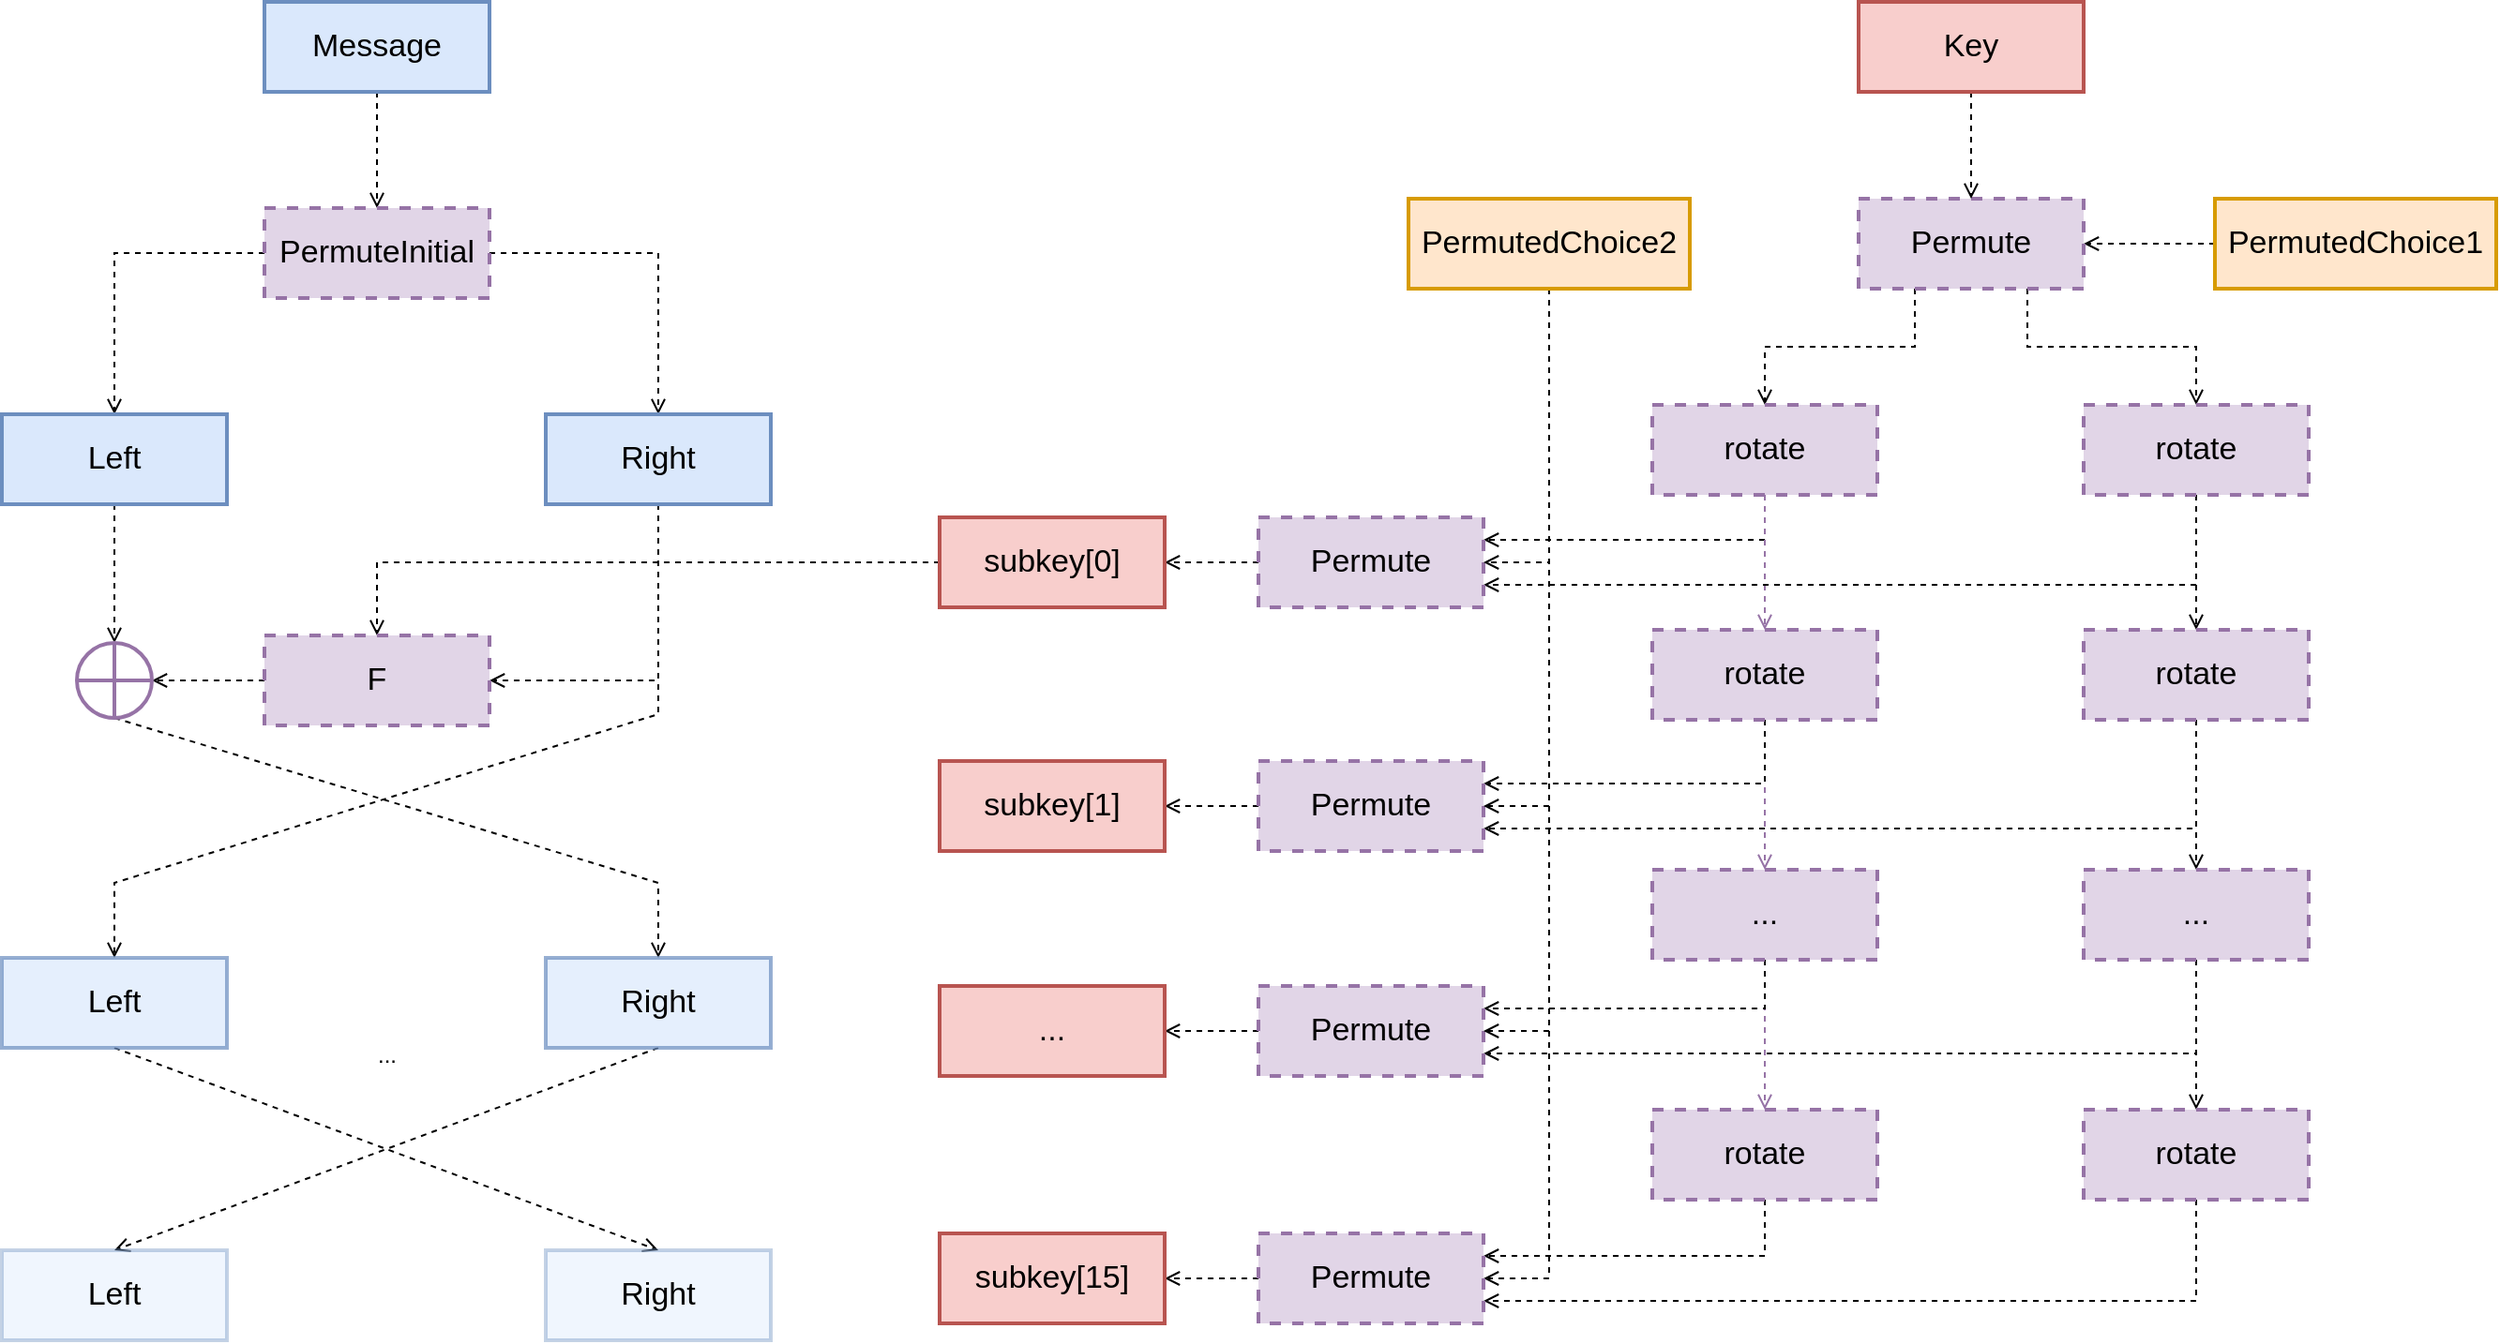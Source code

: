 <mxfile version="14.6.13" type="device" pages="3"><diagram id="N3jHE0rApuVfyo-X_tiv" name="des"><mxGraphModel dx="2693" dy="1672" grid="1" gridSize="10" guides="1" tooltips="1" connect="1" arrows="1" fold="1" page="1" pageScale="1" pageWidth="850" pageHeight="1100" math="0" shadow="0"><root><mxCell id="0"/><mxCell id="1" parent="0"/><mxCell id="tUzyamwveSQnFuCTF_7O-3" style="edgeStyle=orthogonalEdgeStyle;rounded=0;orthogonalLoop=1;jettySize=auto;html=1;exitX=0.5;exitY=1;exitDx=0;exitDy=0;entryX=0.5;entryY=0;entryDx=0;entryDy=0;endArrow=open;endFill=0;dashed=1;" edge="1" parent="1" source="tUzyamwveSQnFuCTF_7O-1" target="tUzyamwveSQnFuCTF_7O-2"><mxGeometry relative="1" as="geometry"/></mxCell><mxCell id="tUzyamwveSQnFuCTF_7O-1" value="Message" style="rounded=0;whiteSpace=wrap;html=1;strokeWidth=2;fontSize=17;fillColor=#dae8fc;strokeColor=#6c8ebf;" vertex="1" parent="1"><mxGeometry x="-170" y="200" width="120" height="48" as="geometry"/></mxCell><mxCell id="tUzyamwveSQnFuCTF_7O-52" style="edgeStyle=orthogonalEdgeStyle;rounded=0;orthogonalLoop=1;jettySize=auto;html=1;exitX=0;exitY=0.5;exitDx=0;exitDy=0;entryX=0.5;entryY=0;entryDx=0;entryDy=0;dashed=1;endArrow=open;endFill=0;" edge="1" parent="1" source="tUzyamwveSQnFuCTF_7O-2" target="tUzyamwveSQnFuCTF_7O-50"><mxGeometry relative="1" as="geometry"/></mxCell><mxCell id="tUzyamwveSQnFuCTF_7O-53" style="edgeStyle=orthogonalEdgeStyle;rounded=0;orthogonalLoop=1;jettySize=auto;html=1;exitX=1;exitY=0.5;exitDx=0;exitDy=0;entryX=0.5;entryY=0;entryDx=0;entryDy=0;dashed=1;endArrow=open;endFill=0;" edge="1" parent="1" source="tUzyamwveSQnFuCTF_7O-2" target="tUzyamwveSQnFuCTF_7O-51"><mxGeometry relative="1" as="geometry"/></mxCell><mxCell id="tUzyamwveSQnFuCTF_7O-2" value="PermuteInitial" style="rounded=0;whiteSpace=wrap;html=1;strokeWidth=2;fontSize=17;fillColor=#e1d5e7;strokeColor=#9673a6;dashed=1;" vertex="1" parent="1"><mxGeometry x="-170" y="310" width="120" height="48" as="geometry"/></mxCell><mxCell id="tUzyamwveSQnFuCTF_7O-6" style="edgeStyle=orthogonalEdgeStyle;rounded=0;orthogonalLoop=1;jettySize=auto;html=1;exitX=0;exitY=0.5;exitDx=0;exitDy=0;entryX=1;entryY=0.5;entryDx=0;entryDy=0;dashed=1;endArrow=open;endFill=0;" edge="1" parent="1" source="tUzyamwveSQnFuCTF_7O-4" target="tUzyamwveSQnFuCTF_7O-5"><mxGeometry relative="1" as="geometry"/></mxCell><mxCell id="tUzyamwveSQnFuCTF_7O-4" value="PermutedChoice1" style="rounded=0;whiteSpace=wrap;html=1;strokeWidth=2;fontSize=17;fillColor=#ffe6cc;strokeColor=#d79b00;" vertex="1" parent="1"><mxGeometry x="870" y="305" width="150" height="48" as="geometry"/></mxCell><mxCell id="tUzyamwveSQnFuCTF_7O-9" style="edgeStyle=orthogonalEdgeStyle;rounded=0;orthogonalLoop=1;jettySize=auto;html=1;exitX=0.25;exitY=1;exitDx=0;exitDy=0;dashed=1;endArrow=open;endFill=0;entryX=0.5;entryY=0;entryDx=0;entryDy=0;" edge="1" parent="1" source="tUzyamwveSQnFuCTF_7O-5" target="tUzyamwveSQnFuCTF_7O-10"><mxGeometry relative="1" as="geometry"><mxPoint x="620" y="415" as="targetPoint"/></mxGeometry></mxCell><mxCell id="tUzyamwveSQnFuCTF_7O-12" style="edgeStyle=orthogonalEdgeStyle;rounded=0;orthogonalLoop=1;jettySize=auto;html=1;exitX=0.75;exitY=1;exitDx=0;exitDy=0;entryX=0.5;entryY=0;entryDx=0;entryDy=0;dashed=1;endArrow=open;endFill=0;" edge="1" parent="1" source="tUzyamwveSQnFuCTF_7O-5" target="tUzyamwveSQnFuCTF_7O-11"><mxGeometry relative="1" as="geometry"/></mxCell><mxCell id="tUzyamwveSQnFuCTF_7O-5" value="Permute" style="rounded=0;whiteSpace=wrap;html=1;strokeWidth=2;fontSize=17;dashed=1;fillColor=#e1d5e7;strokeColor=#9673a6;" vertex="1" parent="1"><mxGeometry x="680" y="305" width="120" height="48" as="geometry"/></mxCell><mxCell id="tUzyamwveSQnFuCTF_7O-8" style="edgeStyle=orthogonalEdgeStyle;rounded=0;orthogonalLoop=1;jettySize=auto;html=1;exitX=0.5;exitY=1;exitDx=0;exitDy=0;entryX=0.5;entryY=0;entryDx=0;entryDy=0;dashed=1;endArrow=open;endFill=0;" edge="1" parent="1" source="tUzyamwveSQnFuCTF_7O-7" target="tUzyamwveSQnFuCTF_7O-5"><mxGeometry relative="1" as="geometry"/></mxCell><mxCell id="tUzyamwveSQnFuCTF_7O-7" value="Key" style="rounded=0;whiteSpace=wrap;html=1;strokeWidth=2;fontSize=17;fillColor=#f8cecc;strokeColor=#b85450;" vertex="1" parent="1"><mxGeometry x="680" y="200" width="120" height="48" as="geometry"/></mxCell><mxCell id="tUzyamwveSQnFuCTF_7O-16" style="edgeStyle=orthogonalEdgeStyle;rounded=0;orthogonalLoop=1;jettySize=auto;html=1;exitX=0.5;exitY=1;exitDx=0;exitDy=0;entryX=1;entryY=0.25;entryDx=0;entryDy=0;dashed=1;endArrow=open;endFill=0;" edge="1" parent="1" source="tUzyamwveSQnFuCTF_7O-10" target="tUzyamwveSQnFuCTF_7O-15"><mxGeometry relative="1" as="geometry"/></mxCell><mxCell id="tUzyamwveSQnFuCTF_7O-18" style="edgeStyle=orthogonalEdgeStyle;rounded=0;orthogonalLoop=1;jettySize=auto;html=1;exitX=0.5;exitY=1;exitDx=0;exitDy=0;entryX=0.5;entryY=0;entryDx=0;entryDy=0;dashed=1;endArrow=open;endFill=0;fillColor=#e1d5e7;strokeColor=#9673a6;" edge="1" parent="1" source="tUzyamwveSQnFuCTF_7O-10" target="tUzyamwveSQnFuCTF_7O-13"><mxGeometry relative="1" as="geometry"/></mxCell><mxCell id="tUzyamwveSQnFuCTF_7O-10" value="rotate" style="rounded=0;whiteSpace=wrap;html=1;strokeWidth=2;fontSize=17;dashed=1;fillColor=#e1d5e7;strokeColor=#9673a6;" vertex="1" parent="1"><mxGeometry x="570" y="415" width="120" height="48" as="geometry"/></mxCell><mxCell id="tUzyamwveSQnFuCTF_7O-17" style="edgeStyle=orthogonalEdgeStyle;rounded=0;orthogonalLoop=1;jettySize=auto;html=1;exitX=0.5;exitY=1;exitDx=0;exitDy=0;entryX=1;entryY=0.75;entryDx=0;entryDy=0;dashed=1;endArrow=open;endFill=0;" edge="1" parent="1" source="tUzyamwveSQnFuCTF_7O-11" target="tUzyamwveSQnFuCTF_7O-15"><mxGeometry relative="1" as="geometry"/></mxCell><mxCell id="tUzyamwveSQnFuCTF_7O-19" style="edgeStyle=orthogonalEdgeStyle;rounded=0;orthogonalLoop=1;jettySize=auto;html=1;exitX=0.5;exitY=1;exitDx=0;exitDy=0;entryX=0.5;entryY=0;entryDx=0;entryDy=0;dashed=1;endArrow=open;endFill=0;" edge="1" parent="1" source="tUzyamwveSQnFuCTF_7O-11" target="tUzyamwveSQnFuCTF_7O-14"><mxGeometry relative="1" as="geometry"/></mxCell><mxCell id="tUzyamwveSQnFuCTF_7O-11" value="rotate" style="rounded=0;whiteSpace=wrap;html=1;strokeWidth=2;fontSize=17;dashed=1;fillColor=#e1d5e7;strokeColor=#9673a6;" vertex="1" parent="1"><mxGeometry x="800" y="415" width="120" height="48" as="geometry"/></mxCell><mxCell id="tUzyamwveSQnFuCTF_7O-21" value="" style="edgeStyle=orthogonalEdgeStyle;rounded=0;orthogonalLoop=1;jettySize=auto;html=1;dashed=1;endArrow=open;endFill=0;fillColor=#e1d5e7;strokeColor=#9673a6;" edge="1" parent="1" source="tUzyamwveSQnFuCTF_7O-13" target="tUzyamwveSQnFuCTF_7O-20"><mxGeometry relative="1" as="geometry"/></mxCell><mxCell id="tUzyamwveSQnFuCTF_7O-29" style="edgeStyle=orthogonalEdgeStyle;rounded=0;orthogonalLoop=1;jettySize=auto;html=1;exitX=0.5;exitY=1;exitDx=0;exitDy=0;entryX=1;entryY=0.25;entryDx=0;entryDy=0;dashed=1;endArrow=open;endFill=0;" edge="1" parent="1" source="tUzyamwveSQnFuCTF_7O-13" target="tUzyamwveSQnFuCTF_7O-28"><mxGeometry relative="1" as="geometry"/></mxCell><mxCell id="tUzyamwveSQnFuCTF_7O-13" value="rotate" style="rounded=0;whiteSpace=wrap;html=1;strokeWidth=2;fontSize=17;dashed=1;fillColor=#e1d5e7;strokeColor=#9673a6;" vertex="1" parent="1"><mxGeometry x="570" y="535" width="120" height="48" as="geometry"/></mxCell><mxCell id="tUzyamwveSQnFuCTF_7O-23" value="" style="edgeStyle=orthogonalEdgeStyle;rounded=0;orthogonalLoop=1;jettySize=auto;html=1;dashed=1;endArrow=open;endFill=0;" edge="1" parent="1" source="tUzyamwveSQnFuCTF_7O-14" target="tUzyamwveSQnFuCTF_7O-22"><mxGeometry relative="1" as="geometry"/></mxCell><mxCell id="tUzyamwveSQnFuCTF_7O-30" style="edgeStyle=orthogonalEdgeStyle;rounded=0;orthogonalLoop=1;jettySize=auto;html=1;exitX=0.5;exitY=1;exitDx=0;exitDy=0;entryX=1;entryY=0.75;entryDx=0;entryDy=0;dashed=1;endArrow=open;endFill=0;" edge="1" parent="1" source="tUzyamwveSQnFuCTF_7O-14" target="tUzyamwveSQnFuCTF_7O-28"><mxGeometry relative="1" as="geometry"/></mxCell><mxCell id="tUzyamwveSQnFuCTF_7O-14" value="rotate" style="rounded=0;whiteSpace=wrap;html=1;strokeWidth=2;fontSize=17;dashed=1;fillColor=#e1d5e7;strokeColor=#9673a6;" vertex="1" parent="1"><mxGeometry x="800" y="535" width="120" height="48" as="geometry"/></mxCell><mxCell id="tUzyamwveSQnFuCTF_7O-43" style="edgeStyle=orthogonalEdgeStyle;rounded=0;orthogonalLoop=1;jettySize=auto;html=1;exitX=0;exitY=0.5;exitDx=0;exitDy=0;entryX=1;entryY=0.5;entryDx=0;entryDy=0;dashed=1;endArrow=open;endFill=0;" edge="1" parent="1" source="tUzyamwveSQnFuCTF_7O-15" target="tUzyamwveSQnFuCTF_7O-42"><mxGeometry relative="1" as="geometry"/></mxCell><mxCell id="tUzyamwveSQnFuCTF_7O-15" value="Permute" style="rounded=0;whiteSpace=wrap;html=1;strokeWidth=2;fontSize=17;dashed=1;fillColor=#e1d5e7;strokeColor=#9673a6;" vertex="1" parent="1"><mxGeometry x="360" y="475" width="120" height="48" as="geometry"/></mxCell><mxCell id="tUzyamwveSQnFuCTF_7O-25" value="" style="edgeStyle=orthogonalEdgeStyle;rounded=0;orthogonalLoop=1;jettySize=auto;html=1;dashed=1;endArrow=open;endFill=0;fillColor=#e1d5e7;strokeColor=#9673a6;" edge="1" parent="1" source="tUzyamwveSQnFuCTF_7O-20" target="tUzyamwveSQnFuCTF_7O-24"><mxGeometry relative="1" as="geometry"/></mxCell><mxCell id="tUzyamwveSQnFuCTF_7O-32" style="edgeStyle=orthogonalEdgeStyle;rounded=0;orthogonalLoop=1;jettySize=auto;html=1;exitX=0.5;exitY=1;exitDx=0;exitDy=0;entryX=1;entryY=0.25;entryDx=0;entryDy=0;dashed=1;endArrow=open;endFill=0;" edge="1" parent="1" source="tUzyamwveSQnFuCTF_7O-20" target="tUzyamwveSQnFuCTF_7O-31"><mxGeometry relative="1" as="geometry"/></mxCell><mxCell id="tUzyamwveSQnFuCTF_7O-20" value="..." style="rounded=0;whiteSpace=wrap;html=1;strokeWidth=2;fontSize=17;dashed=1;fillColor=#e1d5e7;strokeColor=#9673a6;" vertex="1" parent="1"><mxGeometry x="570" y="663" width="120" height="48" as="geometry"/></mxCell><mxCell id="tUzyamwveSQnFuCTF_7O-27" value="" style="edgeStyle=orthogonalEdgeStyle;rounded=0;orthogonalLoop=1;jettySize=auto;html=1;dashed=1;endArrow=open;endFill=0;" edge="1" parent="1" source="tUzyamwveSQnFuCTF_7O-22" target="tUzyamwveSQnFuCTF_7O-26"><mxGeometry relative="1" as="geometry"/></mxCell><mxCell id="tUzyamwveSQnFuCTF_7O-33" style="edgeStyle=orthogonalEdgeStyle;rounded=0;orthogonalLoop=1;jettySize=auto;html=1;exitX=0.5;exitY=1;exitDx=0;exitDy=0;entryX=1;entryY=0.75;entryDx=0;entryDy=0;dashed=1;endArrow=open;endFill=0;" edge="1" parent="1" source="tUzyamwveSQnFuCTF_7O-22" target="tUzyamwveSQnFuCTF_7O-31"><mxGeometry relative="1" as="geometry"/></mxCell><mxCell id="tUzyamwveSQnFuCTF_7O-22" value="..." style="rounded=0;whiteSpace=wrap;html=1;strokeWidth=2;fontSize=17;dashed=1;fillColor=#e1d5e7;strokeColor=#9673a6;" vertex="1" parent="1"><mxGeometry x="800" y="663" width="120" height="48" as="geometry"/></mxCell><mxCell id="tUzyamwveSQnFuCTF_7O-39" style="edgeStyle=orthogonalEdgeStyle;rounded=0;orthogonalLoop=1;jettySize=auto;html=1;exitX=0.5;exitY=1;exitDx=0;exitDy=0;entryX=1;entryY=0.25;entryDx=0;entryDy=0;dashed=1;endArrow=open;endFill=0;" edge="1" parent="1" source="tUzyamwveSQnFuCTF_7O-24" target="tUzyamwveSQnFuCTF_7O-38"><mxGeometry relative="1" as="geometry"/></mxCell><mxCell id="tUzyamwveSQnFuCTF_7O-24" value="rotate" style="rounded=0;whiteSpace=wrap;html=1;strokeWidth=2;fontSize=17;dashed=1;fillColor=#e1d5e7;strokeColor=#9673a6;" vertex="1" parent="1"><mxGeometry x="570" y="791" width="120" height="48" as="geometry"/></mxCell><mxCell id="tUzyamwveSQnFuCTF_7O-40" style="edgeStyle=orthogonalEdgeStyle;rounded=0;orthogonalLoop=1;jettySize=auto;html=1;exitX=0.5;exitY=1;exitDx=0;exitDy=0;entryX=1;entryY=0.75;entryDx=0;entryDy=0;dashed=1;endArrow=open;endFill=0;" edge="1" parent="1" source="tUzyamwveSQnFuCTF_7O-26" target="tUzyamwveSQnFuCTF_7O-38"><mxGeometry relative="1" as="geometry"/></mxCell><mxCell id="tUzyamwveSQnFuCTF_7O-26" value="rotate" style="rounded=0;whiteSpace=wrap;html=1;strokeWidth=2;fontSize=17;dashed=1;fillColor=#e1d5e7;strokeColor=#9673a6;" vertex="1" parent="1"><mxGeometry x="800" y="791" width="120" height="48" as="geometry"/></mxCell><mxCell id="tUzyamwveSQnFuCTF_7O-45" value="" style="edgeStyle=orthogonalEdgeStyle;rounded=0;orthogonalLoop=1;jettySize=auto;html=1;dashed=1;endArrow=open;endFill=0;" edge="1" parent="1" source="tUzyamwveSQnFuCTF_7O-28" target="tUzyamwveSQnFuCTF_7O-44"><mxGeometry relative="1" as="geometry"/></mxCell><mxCell id="tUzyamwveSQnFuCTF_7O-28" value="Permute" style="rounded=0;whiteSpace=wrap;html=1;strokeWidth=2;fontSize=17;dashed=1;fillColor=#e1d5e7;strokeColor=#9673a6;" vertex="1" parent="1"><mxGeometry x="360" y="605" width="120" height="48" as="geometry"/></mxCell><mxCell id="tUzyamwveSQnFuCTF_7O-47" value="" style="edgeStyle=orthogonalEdgeStyle;rounded=0;orthogonalLoop=1;jettySize=auto;html=1;dashed=1;endArrow=open;endFill=0;" edge="1" parent="1" source="tUzyamwveSQnFuCTF_7O-31" target="tUzyamwveSQnFuCTF_7O-46"><mxGeometry relative="1" as="geometry"/></mxCell><mxCell id="tUzyamwveSQnFuCTF_7O-31" value="Permute" style="rounded=0;whiteSpace=wrap;html=1;strokeWidth=2;fontSize=17;dashed=1;fillColor=#e1d5e7;strokeColor=#9673a6;" vertex="1" parent="1"><mxGeometry x="360" y="725" width="120" height="48" as="geometry"/></mxCell><mxCell id="tUzyamwveSQnFuCTF_7O-35" style="edgeStyle=orthogonalEdgeStyle;rounded=0;orthogonalLoop=1;jettySize=auto;html=1;exitX=0.5;exitY=1;exitDx=0;exitDy=0;entryX=1;entryY=0.5;entryDx=0;entryDy=0;dashed=1;endArrow=open;endFill=0;" edge="1" parent="1" source="tUzyamwveSQnFuCTF_7O-34" target="tUzyamwveSQnFuCTF_7O-15"><mxGeometry relative="1" as="geometry"/></mxCell><mxCell id="tUzyamwveSQnFuCTF_7O-36" style="edgeStyle=orthogonalEdgeStyle;rounded=0;orthogonalLoop=1;jettySize=auto;html=1;exitX=0.5;exitY=1;exitDx=0;exitDy=0;entryX=1;entryY=0.5;entryDx=0;entryDy=0;dashed=1;endArrow=open;endFill=0;" edge="1" parent="1" source="tUzyamwveSQnFuCTF_7O-34" target="tUzyamwveSQnFuCTF_7O-28"><mxGeometry relative="1" as="geometry"/></mxCell><mxCell id="tUzyamwveSQnFuCTF_7O-37" style="edgeStyle=orthogonalEdgeStyle;rounded=0;orthogonalLoop=1;jettySize=auto;html=1;exitX=0.5;exitY=1;exitDx=0;exitDy=0;entryX=1;entryY=0.5;entryDx=0;entryDy=0;dashed=1;endArrow=open;endFill=0;" edge="1" parent="1" source="tUzyamwveSQnFuCTF_7O-34" target="tUzyamwveSQnFuCTF_7O-31"><mxGeometry relative="1" as="geometry"/></mxCell><mxCell id="tUzyamwveSQnFuCTF_7O-41" style="edgeStyle=orthogonalEdgeStyle;rounded=0;orthogonalLoop=1;jettySize=auto;html=1;exitX=0.5;exitY=1;exitDx=0;exitDy=0;entryX=1;entryY=0.5;entryDx=0;entryDy=0;dashed=1;endArrow=open;endFill=0;" edge="1" parent="1" source="tUzyamwveSQnFuCTF_7O-34" target="tUzyamwveSQnFuCTF_7O-38"><mxGeometry relative="1" as="geometry"/></mxCell><mxCell id="tUzyamwveSQnFuCTF_7O-34" value="PermutedChoice2" style="rounded=0;whiteSpace=wrap;html=1;strokeWidth=2;fontSize=17;fillColor=#ffe6cc;strokeColor=#d79b00;" vertex="1" parent="1"><mxGeometry x="440" y="305" width="150" height="48" as="geometry"/></mxCell><mxCell id="tUzyamwveSQnFuCTF_7O-49" value="" style="edgeStyle=orthogonalEdgeStyle;rounded=0;orthogonalLoop=1;jettySize=auto;html=1;dashed=1;endArrow=open;endFill=0;" edge="1" parent="1" source="tUzyamwveSQnFuCTF_7O-38" target="tUzyamwveSQnFuCTF_7O-48"><mxGeometry relative="1" as="geometry"/></mxCell><mxCell id="tUzyamwveSQnFuCTF_7O-38" value="Permute" style="rounded=0;whiteSpace=wrap;html=1;strokeWidth=2;fontSize=17;dashed=1;fillColor=#e1d5e7;strokeColor=#9673a6;" vertex="1" parent="1"><mxGeometry x="360" y="857" width="120" height="48" as="geometry"/></mxCell><mxCell id="tUzyamwveSQnFuCTF_7O-71" style="edgeStyle=orthogonalEdgeStyle;rounded=0;orthogonalLoop=1;jettySize=auto;html=1;exitX=0;exitY=0.5;exitDx=0;exitDy=0;entryX=0.5;entryY=0;entryDx=0;entryDy=0;dashed=1;endArrow=open;endFill=0;" edge="1" parent="1" source="tUzyamwveSQnFuCTF_7O-42" target="tUzyamwveSQnFuCTF_7O-55"><mxGeometry relative="1" as="geometry"/></mxCell><mxCell id="tUzyamwveSQnFuCTF_7O-42" value="subkey[0]" style="rounded=0;whiteSpace=wrap;html=1;strokeWidth=2;fontSize=17;fillColor=#f8cecc;strokeColor=#b85450;" vertex="1" parent="1"><mxGeometry x="190" y="475" width="120" height="48" as="geometry"/></mxCell><mxCell id="tUzyamwveSQnFuCTF_7O-44" value="subkey[1]" style="rounded=0;whiteSpace=wrap;html=1;strokeWidth=2;fontSize=17;fillColor=#f8cecc;strokeColor=#b85450;" vertex="1" parent="1"><mxGeometry x="190" y="605" width="120" height="48" as="geometry"/></mxCell><mxCell id="tUzyamwveSQnFuCTF_7O-46" value="..." style="rounded=0;whiteSpace=wrap;html=1;strokeWidth=2;fontSize=17;fillColor=#f8cecc;strokeColor=#b85450;" vertex="1" parent="1"><mxGeometry x="190" y="725" width="120" height="48" as="geometry"/></mxCell><mxCell id="tUzyamwveSQnFuCTF_7O-48" value="subkey[15]" style="rounded=0;whiteSpace=wrap;html=1;strokeWidth=2;fontSize=17;fillColor=#f8cecc;strokeColor=#b85450;" vertex="1" parent="1"><mxGeometry x="190" y="857" width="120" height="48" as="geometry"/></mxCell><mxCell id="tUzyamwveSQnFuCTF_7O-58" style="edgeStyle=orthogonalEdgeStyle;rounded=0;orthogonalLoop=1;jettySize=auto;html=1;exitX=0.5;exitY=1;exitDx=0;exitDy=0;entryX=0.5;entryY=0;entryDx=0;entryDy=0;dashed=1;endArrow=open;endFill=0;" edge="1" parent="1" source="tUzyamwveSQnFuCTF_7O-50" target="tUzyamwveSQnFuCTF_7O-56"><mxGeometry relative="1" as="geometry"/></mxCell><mxCell id="tUzyamwveSQnFuCTF_7O-50" value="Left" style="rounded=0;whiteSpace=wrap;html=1;strokeWidth=2;fontSize=17;fillColor=#dae8fc;strokeColor=#6c8ebf;" vertex="1" parent="1"><mxGeometry x="-310" y="420" width="120" height="48" as="geometry"/></mxCell><mxCell id="tUzyamwveSQnFuCTF_7O-54" style="edgeStyle=orthogonalEdgeStyle;rounded=0;orthogonalLoop=1;jettySize=auto;html=1;exitX=0.5;exitY=1;exitDx=0;exitDy=0;dashed=1;endArrow=open;endFill=0;entryX=1;entryY=0.5;entryDx=0;entryDy=0;" edge="1" parent="1" source="tUzyamwveSQnFuCTF_7O-51" target="tUzyamwveSQnFuCTF_7O-55"><mxGeometry relative="1" as="geometry"><mxPoint x="40" y="570" as="targetPoint"/></mxGeometry></mxCell><mxCell id="tUzyamwveSQnFuCTF_7O-60" style="edgeStyle=none;rounded=0;orthogonalLoop=1;jettySize=auto;html=1;exitX=0.5;exitY=1;exitDx=0;exitDy=0;dashed=1;endArrow=open;endFill=0;entryX=0.5;entryY=0;entryDx=0;entryDy=0;" edge="1" parent="1" source="tUzyamwveSQnFuCTF_7O-51" target="tUzyamwveSQnFuCTF_7O-61"><mxGeometry relative="1" as="geometry"><mxPoint x="-260" y="680" as="targetPoint"/><Array as="points"><mxPoint x="40" y="580"/><mxPoint x="-250" y="670"/></Array></mxGeometry></mxCell><mxCell id="tUzyamwveSQnFuCTF_7O-51" value="Right" style="rounded=0;whiteSpace=wrap;html=1;strokeWidth=2;fontSize=17;fillColor=#dae8fc;strokeColor=#6c8ebf;" vertex="1" parent="1"><mxGeometry x="-20" y="420" width="120" height="48" as="geometry"/></mxCell><mxCell id="tUzyamwveSQnFuCTF_7O-57" style="edgeStyle=orthogonalEdgeStyle;rounded=0;orthogonalLoop=1;jettySize=auto;html=1;exitX=0;exitY=0.5;exitDx=0;exitDy=0;entryX=1;entryY=0.5;entryDx=0;entryDy=0;dashed=1;endArrow=open;endFill=0;" edge="1" parent="1" source="tUzyamwveSQnFuCTF_7O-55" target="tUzyamwveSQnFuCTF_7O-56"><mxGeometry relative="1" as="geometry"/></mxCell><mxCell id="tUzyamwveSQnFuCTF_7O-55" value="F" style="rounded=0;whiteSpace=wrap;html=1;strokeWidth=2;fontSize=17;dashed=1;fillColor=#e1d5e7;strokeColor=#9673a6;" vertex="1" parent="1"><mxGeometry x="-170" y="538" width="120" height="48" as="geometry"/></mxCell><mxCell id="tUzyamwveSQnFuCTF_7O-59" style="rounded=0;orthogonalLoop=1;jettySize=auto;html=1;exitX=0.5;exitY=1;exitDx=0;exitDy=0;dashed=1;endArrow=open;endFill=0;entryX=0.5;entryY=0;entryDx=0;entryDy=0;" edge="1" parent="1" source="tUzyamwveSQnFuCTF_7O-56" target="tUzyamwveSQnFuCTF_7O-62"><mxGeometry relative="1" as="geometry"><mxPoint x="40" y="670" as="targetPoint"/><Array as="points"><mxPoint x="40" y="670"/></Array></mxGeometry></mxCell><mxCell id="tUzyamwveSQnFuCTF_7O-56" value="" style="shape=orEllipse;perimeter=ellipsePerimeter;whiteSpace=wrap;html=1;backgroundOutline=1;strokeWidth=2;strokeColor=#9673a6;fillColor=none;" vertex="1" parent="1"><mxGeometry x="-270" y="542" width="40" height="40" as="geometry"/></mxCell><mxCell id="tUzyamwveSQnFuCTF_7O-65" style="edgeStyle=none;rounded=0;orthogonalLoop=1;jettySize=auto;html=1;exitX=0.5;exitY=1;exitDx=0;exitDy=0;dashed=1;endArrow=open;endFill=0;entryX=0.5;entryY=0;entryDx=0;entryDy=0;" edge="1" parent="1" source="tUzyamwveSQnFuCTF_7O-61" target="tUzyamwveSQnFuCTF_7O-68"><mxGeometry relative="1" as="geometry"><mxPoint x="40" y="840" as="targetPoint"/></mxGeometry></mxCell><mxCell id="tUzyamwveSQnFuCTF_7O-61" value="Left" style="rounded=0;whiteSpace=wrap;html=1;strokeWidth=2;fontSize=17;fillColor=#dae8fc;strokeColor=#6c8ebf;opacity=70;" vertex="1" parent="1"><mxGeometry x="-310" y="710" width="120" height="48" as="geometry"/></mxCell><mxCell id="tUzyamwveSQnFuCTF_7O-69" style="edgeStyle=none;rounded=0;orthogonalLoop=1;jettySize=auto;html=1;exitX=0.5;exitY=1;exitDx=0;exitDy=0;entryX=0.5;entryY=0;entryDx=0;entryDy=0;dashed=1;endArrow=open;endFill=0;" edge="1" parent="1" source="tUzyamwveSQnFuCTF_7O-62" target="tUzyamwveSQnFuCTF_7O-67"><mxGeometry relative="1" as="geometry"/></mxCell><mxCell id="tUzyamwveSQnFuCTF_7O-62" value="Right" style="rounded=0;whiteSpace=wrap;html=1;strokeWidth=2;fontSize=17;fillColor=#dae8fc;strokeColor=#6c8ebf;opacity=70;" vertex="1" parent="1"><mxGeometry x="-20" y="710" width="120" height="48" as="geometry"/></mxCell><mxCell id="tUzyamwveSQnFuCTF_7O-63" style="edgeStyle=none;rounded=0;orthogonalLoop=1;jettySize=auto;html=1;exitX=0.5;exitY=1;exitDx=0;exitDy=0;dashed=1;endArrow=open;endFill=0;fillColor=#dae8fc;strokeColor=#6c8ebf;" edge="1" parent="1" source="tUzyamwveSQnFuCTF_7O-61" target="tUzyamwveSQnFuCTF_7O-61"><mxGeometry relative="1" as="geometry"/></mxCell><mxCell id="tUzyamwveSQnFuCTF_7O-67" value="Left" style="rounded=0;whiteSpace=wrap;html=1;strokeWidth=2;fontSize=17;fillColor=#dae8fc;strokeColor=#6c8ebf;opacity=40;" vertex="1" parent="1"><mxGeometry x="-310" y="866" width="120" height="48" as="geometry"/></mxCell><mxCell id="tUzyamwveSQnFuCTF_7O-68" value="Right" style="rounded=0;whiteSpace=wrap;html=1;strokeWidth=2;fontSize=17;fillColor=#dae8fc;strokeColor=#6c8ebf;opacity=40;" vertex="1" parent="1"><mxGeometry x="-20" y="866" width="120" height="48" as="geometry"/></mxCell><mxCell id="tUzyamwveSQnFuCTF_7O-70" value="..." style="text;html=1;align=center;verticalAlign=middle;resizable=0;points=[];autosize=1;strokeColor=none;" vertex="1" parent="1"><mxGeometry x="-120" y="752" width="30" height="20" as="geometry"/></mxCell></root></mxGraphModel></diagram><diagram id="nch9RhQm08ZYIT7i0kCW" name="3des"><mxGraphModel dx="1106" dy="1003" grid="1" gridSize="10" guides="1" tooltips="1" connect="1" arrows="1" fold="1" page="1" pageScale="1" pageWidth="850" pageHeight="1100" math="0" shadow="0"><root><mxCell id="yDsEjz58SaPobiaGcRwI-0"/><mxCell id="yDsEjz58SaPobiaGcRwI-1" parent="yDsEjz58SaPobiaGcRwI-0"/><mxCell id="KCE3nHzUEC4nTEjgADtY-6" style="edgeStyle=orthogonalEdgeStyle;rounded=0;orthogonalLoop=1;jettySize=auto;html=1;exitX=0.5;exitY=1;exitDx=0;exitDy=0;entryX=0.5;entryY=0;entryDx=0;entryDy=0;dashed=1;endArrow=open;endFill=0;" edge="1" parent="yDsEjz58SaPobiaGcRwI-1" source="KCE3nHzUEC4nTEjgADtY-0" target="KCE3nHzUEC4nTEjgADtY-1"><mxGeometry relative="1" as="geometry"/></mxCell><mxCell id="KCE3nHzUEC4nTEjgADtY-0" value="Message" style="rounded=0;whiteSpace=wrap;html=1;strokeWidth=2;fontSize=17;fillColor=#ffe6cc;strokeColor=#d79b00;" vertex="1" parent="yDsEjz58SaPobiaGcRwI-1"><mxGeometry x="305" y="210" width="120" height="48" as="geometry"/></mxCell><mxCell id="KCE3nHzUEC4nTEjgADtY-7" style="edgeStyle=orthogonalEdgeStyle;rounded=0;orthogonalLoop=1;jettySize=auto;html=1;exitX=0.5;exitY=1;exitDx=0;exitDy=0;entryX=0.5;entryY=0;entryDx=0;entryDy=0;dashed=1;endArrow=open;endFill=0;" edge="1" parent="yDsEjz58SaPobiaGcRwI-1" source="KCE3nHzUEC4nTEjgADtY-1" target="KCE3nHzUEC4nTEjgADtY-2"><mxGeometry relative="1" as="geometry"/></mxCell><mxCell id="KCE3nHzUEC4nTEjgADtY-1" value="Encrypt" style="rounded=0;whiteSpace=wrap;html=1;strokeWidth=2;fontSize=17;fillColor=#e1d5e7;dashed=1;strokeColor=#9673a6;" vertex="1" parent="yDsEjz58SaPobiaGcRwI-1"><mxGeometry x="305" y="370" width="120" height="48" as="geometry"/></mxCell><mxCell id="KCE3nHzUEC4nTEjgADtY-8" style="edgeStyle=orthogonalEdgeStyle;rounded=0;orthogonalLoop=1;jettySize=auto;html=1;exitX=0.5;exitY=1;exitDx=0;exitDy=0;entryX=0.5;entryY=0;entryDx=0;entryDy=0;dashed=1;endArrow=open;endFill=0;" edge="1" parent="yDsEjz58SaPobiaGcRwI-1" source="KCE3nHzUEC4nTEjgADtY-2" target="KCE3nHzUEC4nTEjgADtY-3"><mxGeometry relative="1" as="geometry"/></mxCell><mxCell id="KCE3nHzUEC4nTEjgADtY-2" value="Decrypt" style="rounded=0;whiteSpace=wrap;html=1;strokeWidth=2;fontSize=17;fillColor=#e1d5e7;dashed=1;strokeColor=#9673a6;" vertex="1" parent="yDsEjz58SaPobiaGcRwI-1"><mxGeometry x="305" y="520" width="120" height="48" as="geometry"/></mxCell><mxCell id="KCE3nHzUEC4nTEjgADtY-9" value="" style="edgeStyle=orthogonalEdgeStyle;rounded=0;orthogonalLoop=1;jettySize=auto;html=1;dashed=1;endArrow=open;endFill=0;" edge="1" parent="yDsEjz58SaPobiaGcRwI-1" source="KCE3nHzUEC4nTEjgADtY-3" target="KCE3nHzUEC4nTEjgADtY-4"><mxGeometry relative="1" as="geometry"/></mxCell><mxCell id="KCE3nHzUEC4nTEjgADtY-3" value="Encrypt" style="rounded=0;whiteSpace=wrap;html=1;strokeWidth=2;fontSize=17;fillColor=#e1d5e7;dashed=1;strokeColor=#9673a6;" vertex="1" parent="yDsEjz58SaPobiaGcRwI-1"><mxGeometry x="305" y="670" width="120" height="48" as="geometry"/></mxCell><mxCell id="KCE3nHzUEC4nTEjgADtY-4" value="Encrypt" style="rounded=0;whiteSpace=wrap;html=1;strokeWidth=2;fontSize=17;fillColor=#ffe6cc;strokeColor=#d79b00;" vertex="1" parent="yDsEjz58SaPobiaGcRwI-1"><mxGeometry x="305" y="830" width="120" height="48" as="geometry"/></mxCell></root></mxGraphModel></diagram><diagram id="rlCNaBGxDJjzvOntGI_8" name="Page-3"><mxGraphModel dx="1106" dy="1003" grid="1" gridSize="10" guides="1" tooltips="1" connect="1" arrows="1" fold="1" page="1" pageScale="1" pageWidth="850" pageHeight="1100" math="0" shadow="0"><root><mxCell id="-6hHWCgKfCsee76NB2RS-0"/><mxCell id="-6hHWCgKfCsee76NB2RS-1" parent="-6hHWCgKfCsee76NB2RS-0"/></root></mxGraphModel></diagram></mxfile>